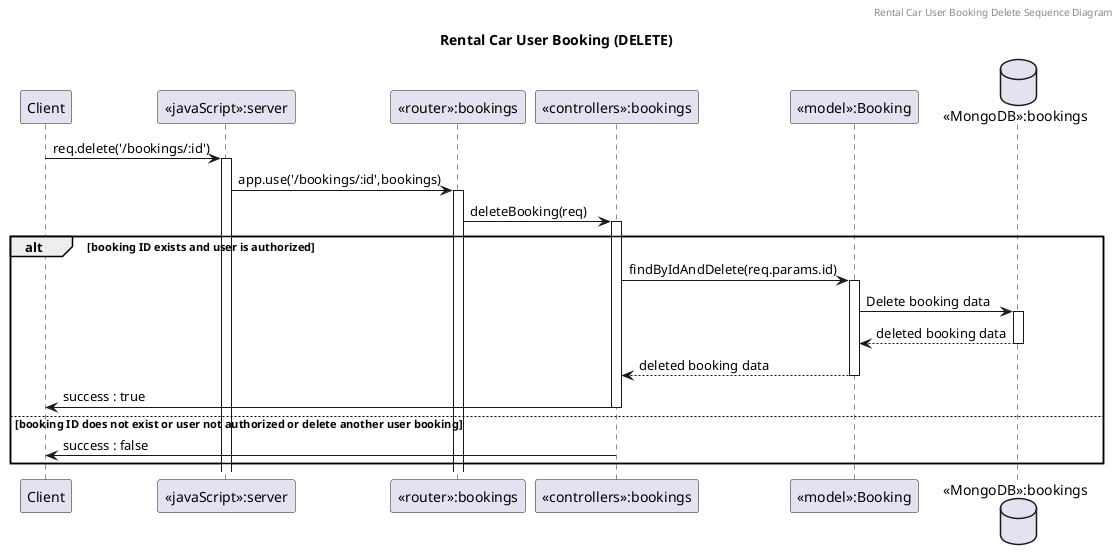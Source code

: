 @startuml Rental Car User Booking (DELETE)

header Rental Car User Booking Delete Sequence Diagram
title "Rental Car User Booking (DELETE)"

participant "Client" as client
participant "<<javaScript>>:server" as server
participant "<<router>>:bookings" as routerBookings
participant "<<controllers>>:bookings" as controllersBookings
participant "<<model>>:Booking" as modelBooking
database "<<MongoDB>>:bookings" as BookingsDatabase

client->server ++:req.delete('/bookings/:id')
server->routerBookings ++:app.use('/bookings/:id',bookings)
routerBookings -> controllersBookings ++:deleteBooking(req)

alt booking ID exists and user is authorized
    controllersBookings->modelBooking ++:findByIdAndDelete(req.params.id)
    modelBooking ->BookingsDatabase ++: Delete booking data
    BookingsDatabase --> modelBooking --: deleted booking data
    controllersBookings <-- modelBooking --:deleted booking data
    controllersBookings->client --:success : true
else booking ID does not exist or user not authorized or delete another user booking
    controllersBookings -> client --:success : false
end

@enduml
